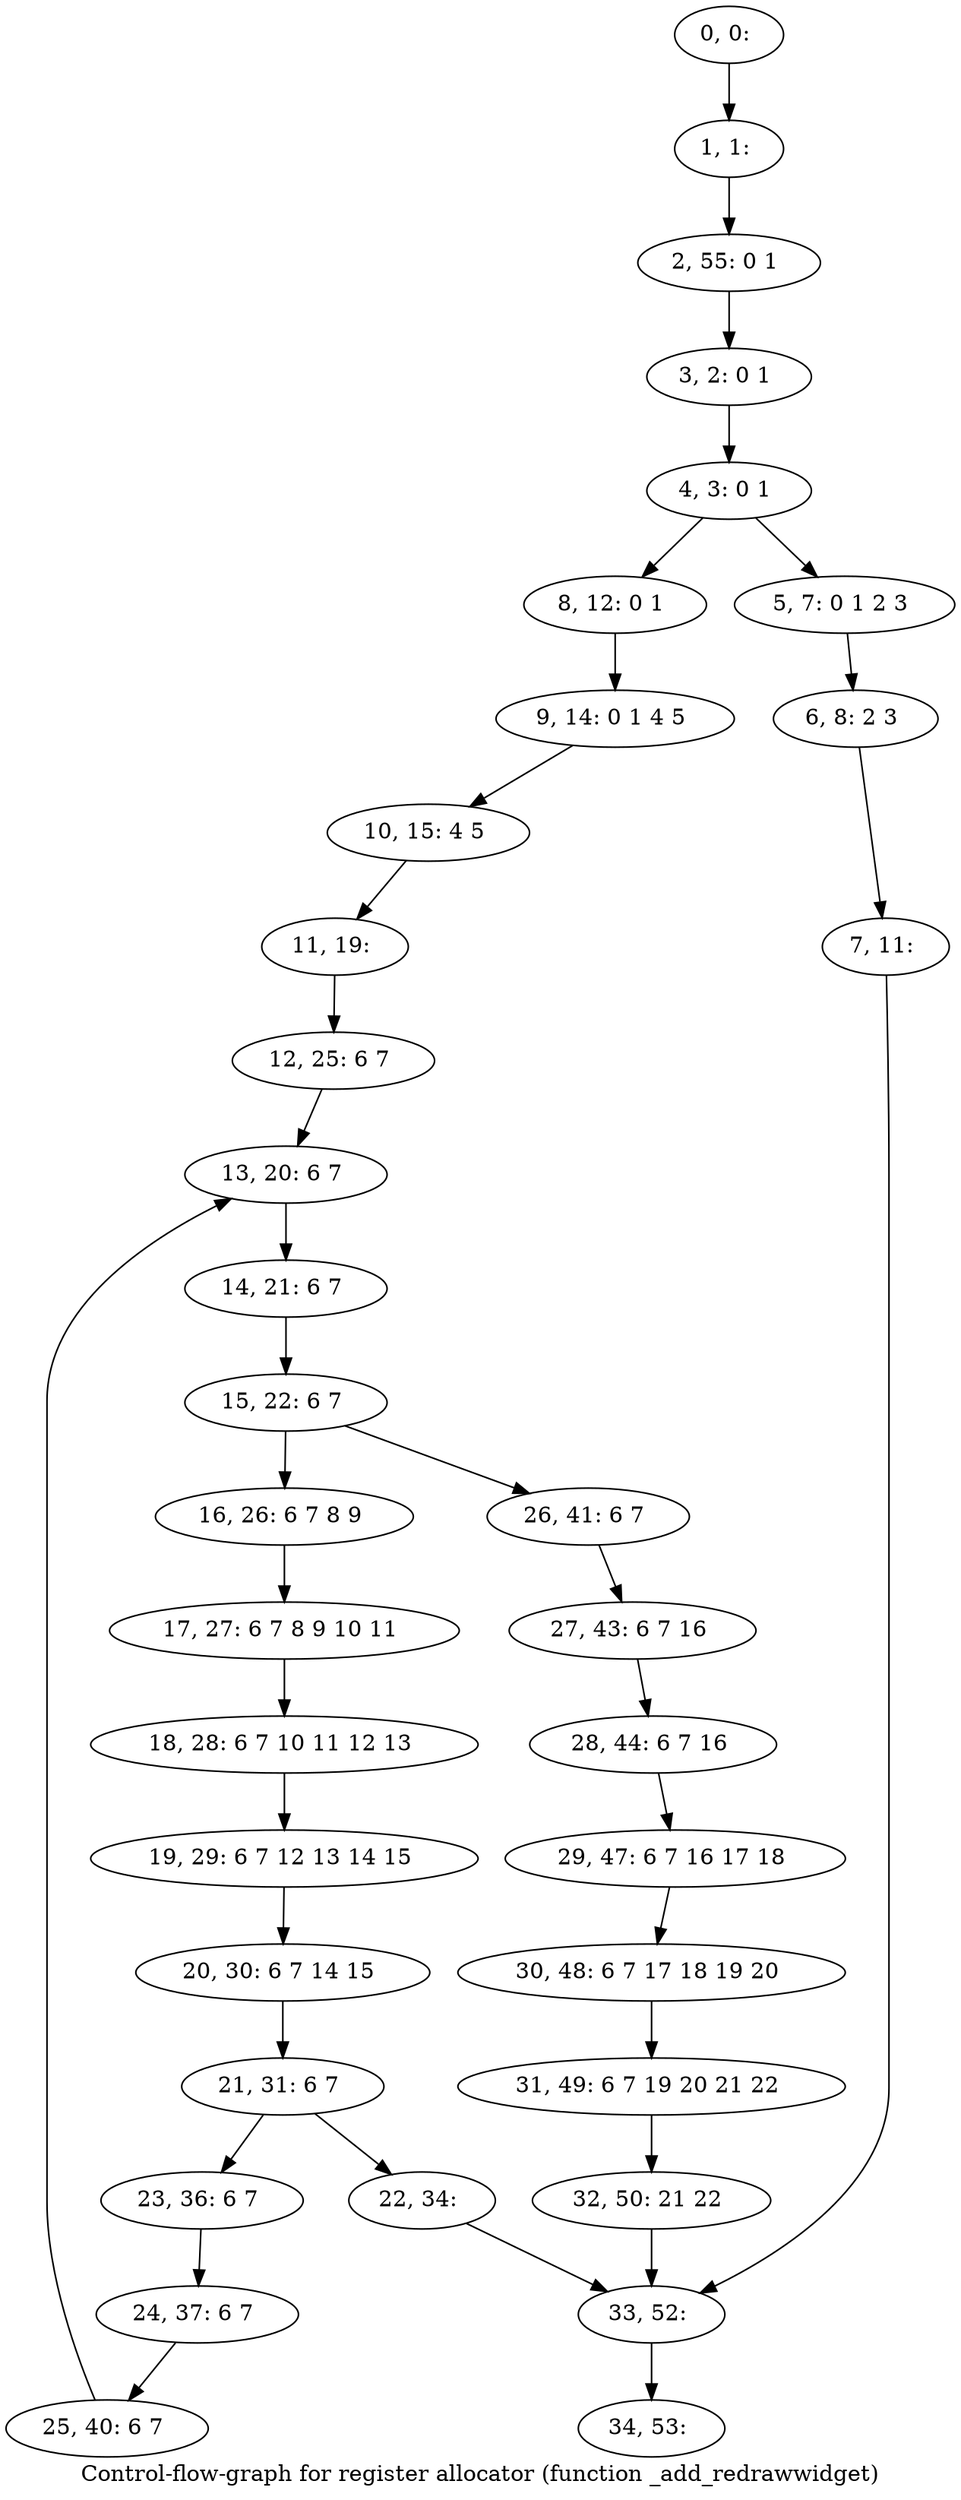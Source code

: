digraph G {
graph [label="Control-flow-graph for register allocator (function _add_redrawwidget)"]
0[label="0, 0: "];
1[label="1, 1: "];
2[label="2, 55: 0 1 "];
3[label="3, 2: 0 1 "];
4[label="4, 3: 0 1 "];
5[label="5, 7: 0 1 2 3 "];
6[label="6, 8: 2 3 "];
7[label="7, 11: "];
8[label="8, 12: 0 1 "];
9[label="9, 14: 0 1 4 5 "];
10[label="10, 15: 4 5 "];
11[label="11, 19: "];
12[label="12, 25: 6 7 "];
13[label="13, 20: 6 7 "];
14[label="14, 21: 6 7 "];
15[label="15, 22: 6 7 "];
16[label="16, 26: 6 7 8 9 "];
17[label="17, 27: 6 7 8 9 10 11 "];
18[label="18, 28: 6 7 10 11 12 13 "];
19[label="19, 29: 6 7 12 13 14 15 "];
20[label="20, 30: 6 7 14 15 "];
21[label="21, 31: 6 7 "];
22[label="22, 34: "];
23[label="23, 36: 6 7 "];
24[label="24, 37: 6 7 "];
25[label="25, 40: 6 7 "];
26[label="26, 41: 6 7 "];
27[label="27, 43: 6 7 16 "];
28[label="28, 44: 6 7 16 "];
29[label="29, 47: 6 7 16 17 18 "];
30[label="30, 48: 6 7 17 18 19 20 "];
31[label="31, 49: 6 7 19 20 21 22 "];
32[label="32, 50: 21 22 "];
33[label="33, 52: "];
34[label="34, 53: "];
0->1 ;
1->2 ;
2->3 ;
3->4 ;
4->5 ;
4->8 ;
5->6 ;
6->7 ;
7->33 ;
8->9 ;
9->10 ;
10->11 ;
11->12 ;
12->13 ;
13->14 ;
14->15 ;
15->16 ;
15->26 ;
16->17 ;
17->18 ;
18->19 ;
19->20 ;
20->21 ;
21->22 ;
21->23 ;
22->33 ;
23->24 ;
24->25 ;
25->13 ;
26->27 ;
27->28 ;
28->29 ;
29->30 ;
30->31 ;
31->32 ;
32->33 ;
33->34 ;
}
